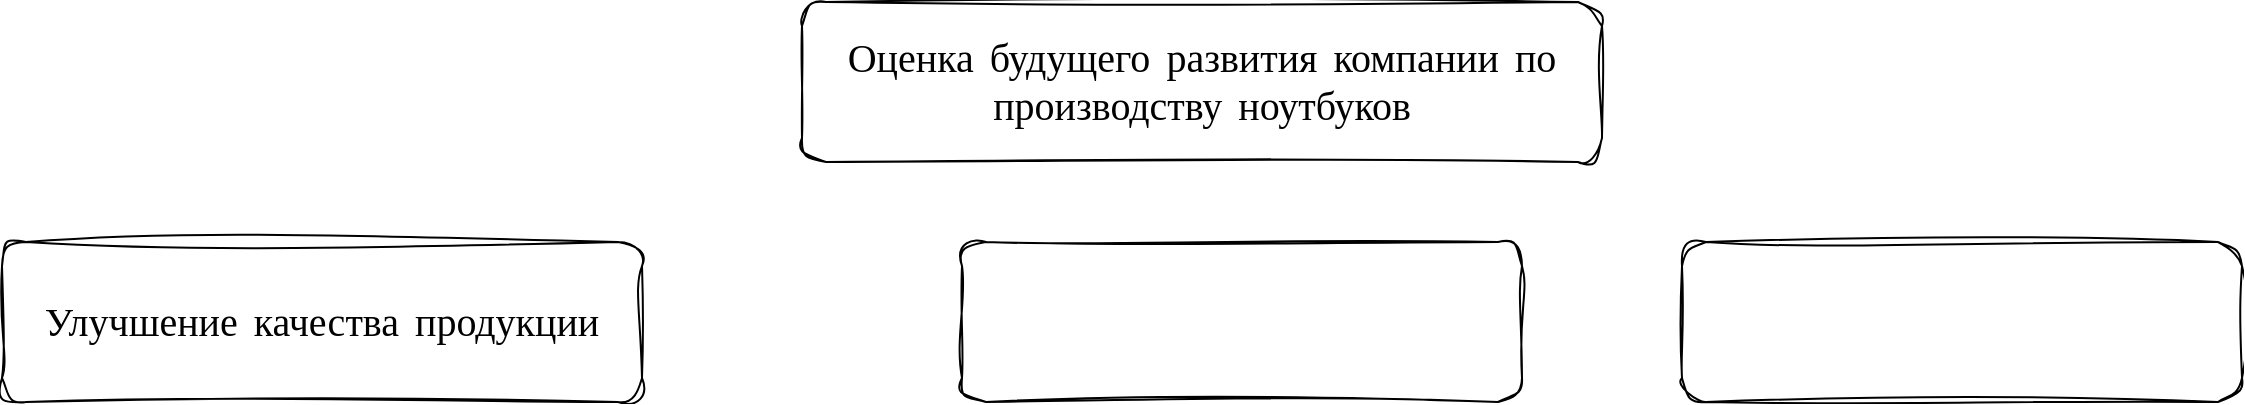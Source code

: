 <mxfile version="21.0.6" type="github">
  <diagram name="Страница 1" id="Hj7WZRHEY6jLmdvMJjMu">
    <mxGraphModel dx="954" dy="648" grid="1" gridSize="10" guides="1" tooltips="1" connect="1" arrows="1" fold="1" page="1" pageScale="1" pageWidth="827" pageHeight="1169" math="0" shadow="0">
      <root>
        <mxCell id="0" />
        <mxCell id="1" parent="0" />
        <mxCell id="U9bLC9-rBYQfSo02jBwW-1" value="Оценка будущего развития компании по производству ноутбуков" style="rounded=1;whiteSpace=wrap;html=1;sketch=1;hachureGap=4;jiggle=2;curveFitting=1;fontFamily=Architects Daughter;fontSource=https%3A%2F%2Ffonts.googleapis.com%2Fcss%3Ffamily%3DArchitects%2BDaughter;fontSize=20;" vertex="1" parent="1">
          <mxGeometry x="440" y="40" width="400" height="80" as="geometry" />
        </mxCell>
        <mxCell id="U9bLC9-rBYQfSo02jBwW-2" value="Улучшение качества продукции" style="rounded=1;whiteSpace=wrap;html=1;sketch=1;hachureGap=4;jiggle=2;curveFitting=1;fontFamily=Architects Daughter;fontSource=https%3A%2F%2Ffonts.googleapis.com%2Fcss%3Ffamily%3DArchitects%2BDaughter;fontSize=20;" vertex="1" parent="1">
          <mxGeometry x="40" y="160" width="320" height="80" as="geometry" />
        </mxCell>
        <mxCell id="U9bLC9-rBYQfSo02jBwW-3" value="" style="rounded=1;whiteSpace=wrap;html=1;sketch=1;hachureGap=4;jiggle=2;curveFitting=1;fontFamily=Architects Daughter;fontSource=https%3A%2F%2Ffonts.googleapis.com%2Fcss%3Ffamily%3DArchitects%2BDaughter;fontSize=20;" vertex="1" parent="1">
          <mxGeometry x="520" y="160" width="280" height="80" as="geometry" />
        </mxCell>
        <mxCell id="U9bLC9-rBYQfSo02jBwW-4" value="" style="rounded=1;whiteSpace=wrap;html=1;sketch=1;hachureGap=4;jiggle=2;curveFitting=1;fontFamily=Architects Daughter;fontSource=https%3A%2F%2Ffonts.googleapis.com%2Fcss%3Ffamily%3DArchitects%2BDaughter;fontSize=20;" vertex="1" parent="1">
          <mxGeometry x="880" y="160" width="280" height="80" as="geometry" />
        </mxCell>
      </root>
    </mxGraphModel>
  </diagram>
</mxfile>
